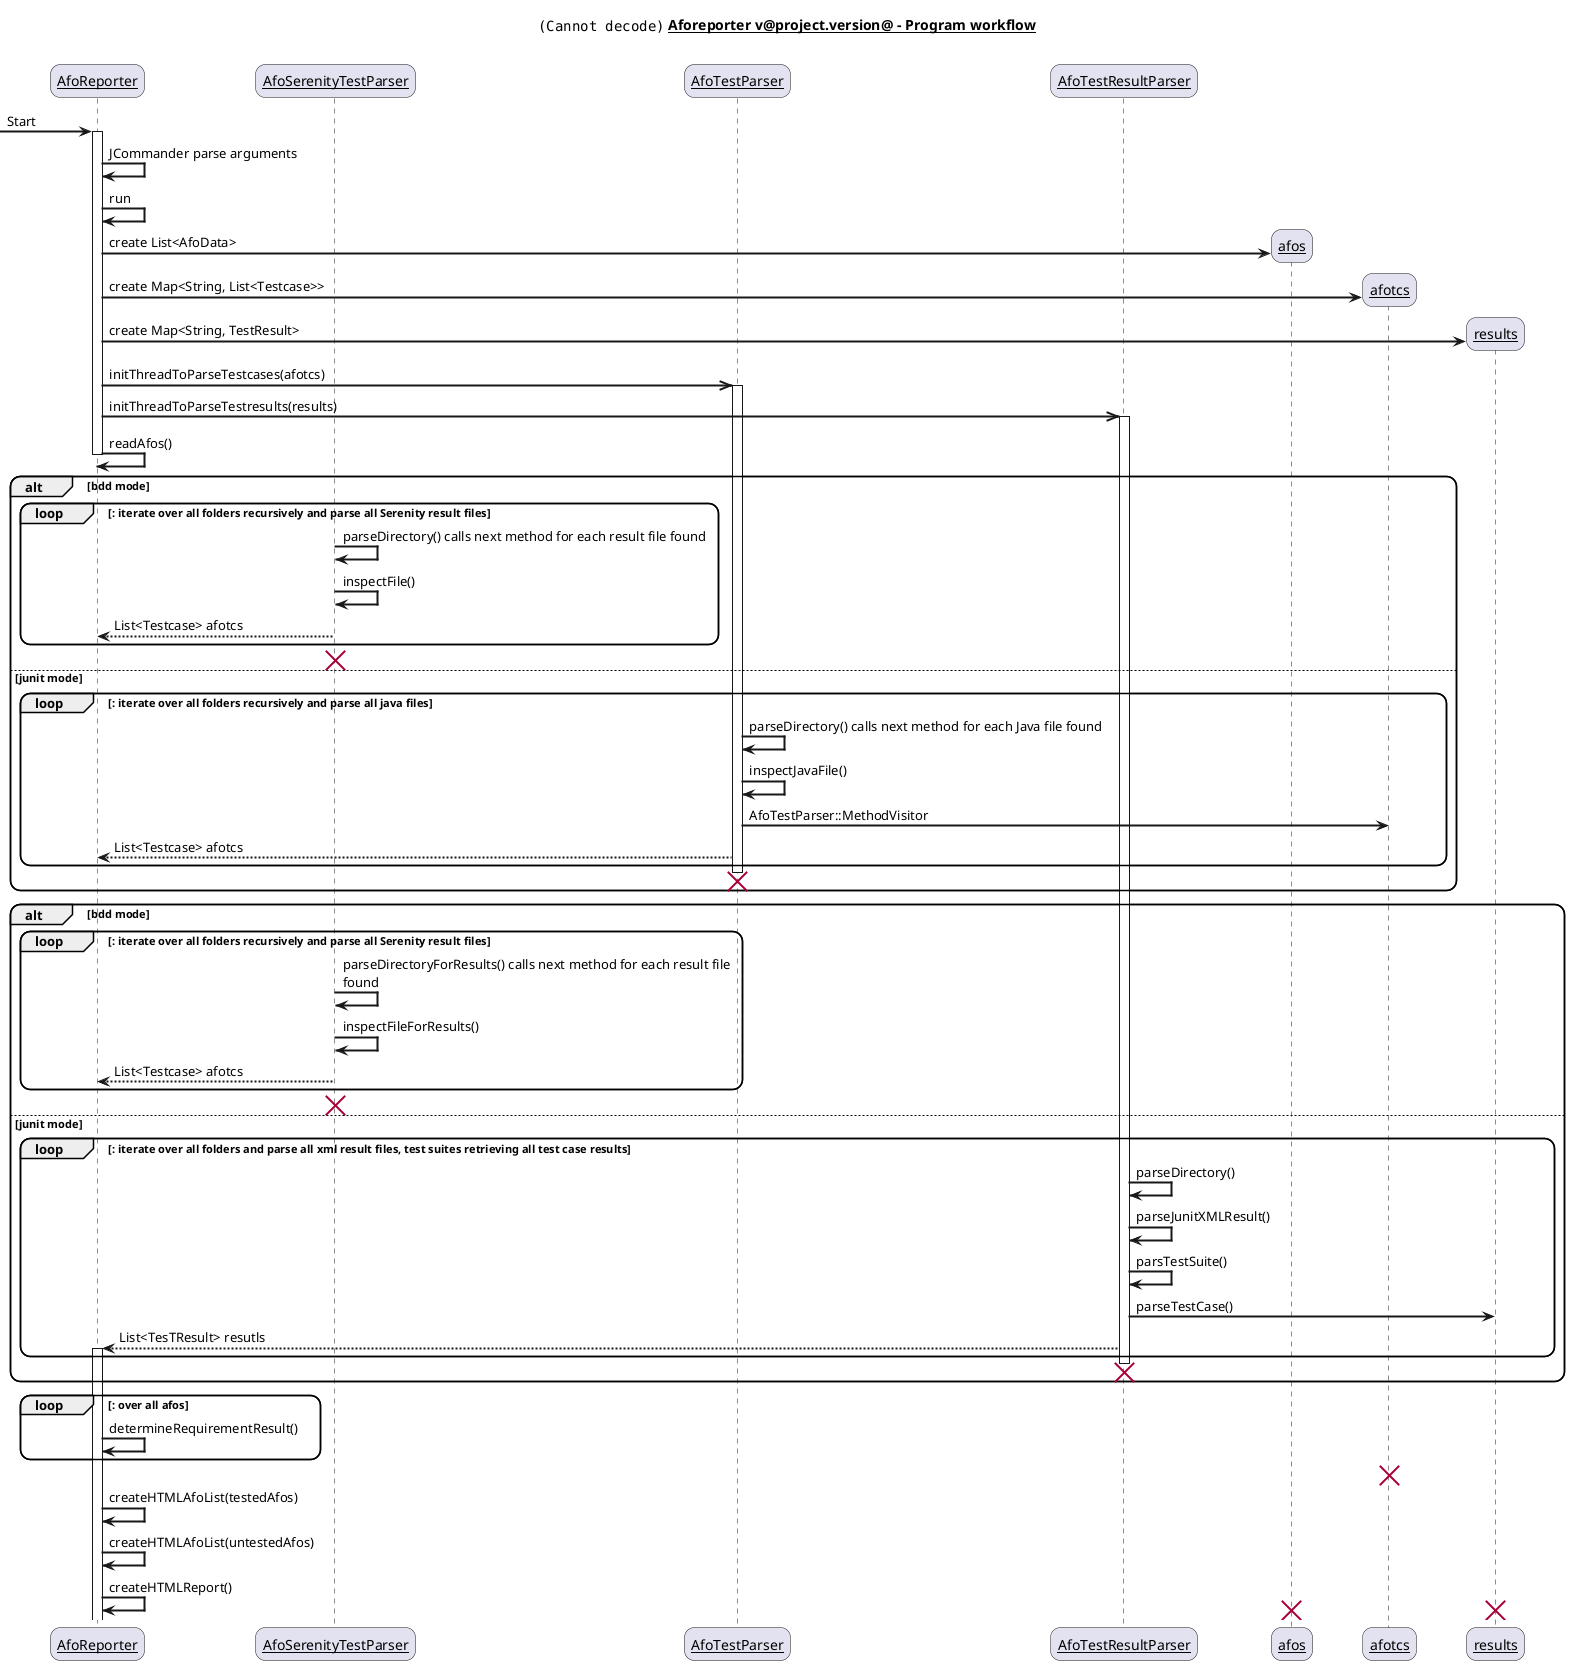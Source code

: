 @startuml

title
<img:./IDPLogo-64.png> <u>Aforeporter v@project.version@ - Program workflow</u>

end title

skinparam sequenceArrowThickness 2
skinparam roundcorner 20
skinparam sequenceParticipant underline
skinparam maxMessageSize 400
skinparam ParticipantPadding 20

participant AfoReporter
participant AfoSerenityTestParser
participant AfoTestParser
participant AfoTestResultParser

[-> AfoReporter: Start

activate AfoReporter
AfoReporter -> AfoReporter : JCommander parse arguments
AfoReporter -> AfoReporter : run
create afos
AfoReporter -> afos : create List<AfoData>
create afotcs
AfoReporter -> afotcs : create Map<String, List<Testcase>>
create results
AfoReporter -> results : create Map<String, TestResult>
AfoReporter ->> AfoTestParser ++ : initThreadToParseTestcases(afotcs)
AfoReporter ->> AfoTestResultParser ++ : initThreadToParseTestresults(results)

AfoReporter -> AfoReporter : readAfos()

deactivate AfoReporter

alt bdd mode
    loop : iterate over all folders recursively and parse all Serenity result files
      AfoSerenityTestParser -> AfoSerenityTestParser : parseDirectory() calls next method for each result file found
      AfoSerenityTestParser -> AfoSerenityTestParser : inspectFile()
      AfoReporter <-- AfoSerenityTestParser : List<Testcase> afotcs
    end
    destroy AfoSerenityTestParser
else junit mode
    loop : iterate over all folders recursively and parse all java files
      AfoTestParser -> AfoTestParser : parseDirectory() calls next method for each Java file found
      AfoTestParser -> AfoTestParser : inspectJavaFile()
      AfoTestParser -> afotcs : AfoTestParser::MethodVisitor
      AfoReporter <-- AfoTestParser : List<Testcase> afotcs
    end
    destroy AfoTestParser
end


alt bdd mode
    loop : iterate over all folders recursively and parse all Serenity result files
      AfoSerenityTestParser -> AfoSerenityTestParser : parseDirectoryForResults() calls next method for each result file found
      AfoSerenityTestParser -> AfoSerenityTestParser : inspectFileForResults()
      AfoReporter <-- AfoSerenityTestParser : List<Testcase> afotcs
    end
    destroy AfoSerenityTestParser
else junit mode
    loop : iterate over all folders and parse all xml result files, test suites retrieving all test case results
      AfoTestResultParser -> AfoTestResultParser : parseDirectory()
      AfoTestResultParser -> AfoTestResultParser : parseJunitXMLResult()
      AfoTestResultParser -> AfoTestResultParser : parsTestSuite()
      AfoTestResultParser -> results : parseTestCase()
      AfoTestResultParser --> AfoReporter ++ : List<TesTResult> resutls
    end
    destroy AfoTestResultParser
end
activate AfoReporter

loop : over all afos
  AfoReporter -> AfoReporter : determineRequirementResult()
end
destroy afotcs
AfoReporter -> AfoReporter : createHTMLAfoList(testedAfos)
AfoReporter -> AfoReporter : createHTMLAfoList(untestedAfos)
AfoReporter -> AfoReporter : createHTMLReport()
destroy afos
destroy results

@enduml
